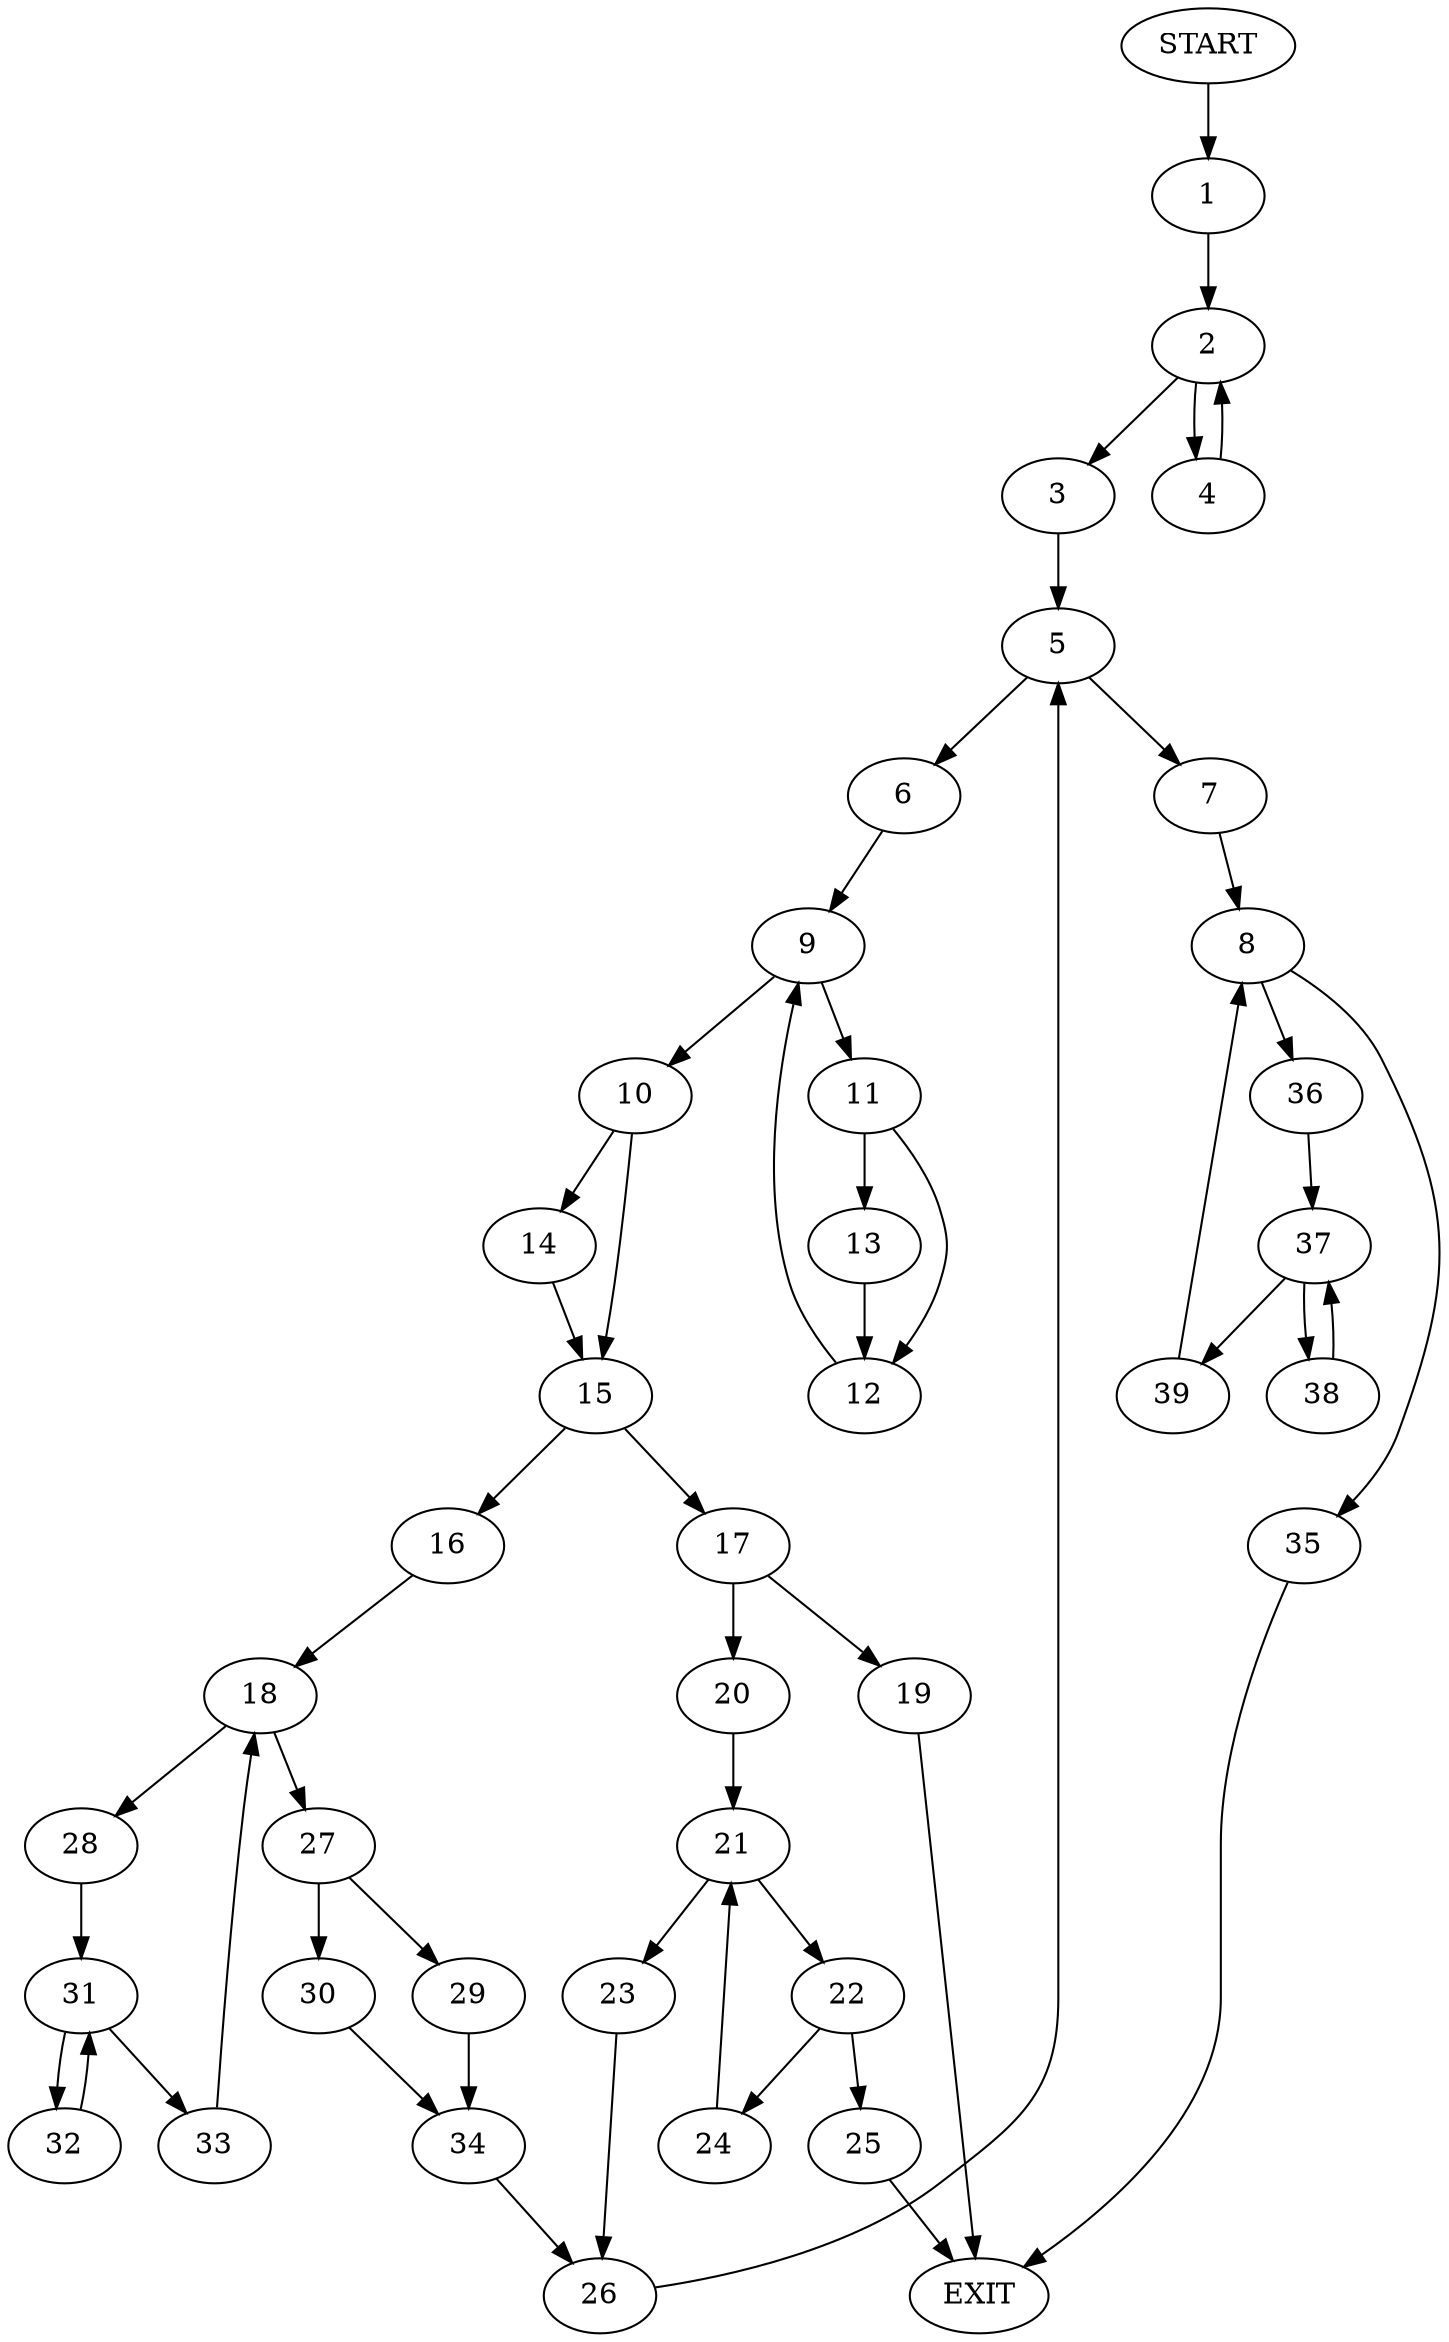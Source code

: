 digraph {
0 [label="START"]
40 [label="EXIT"]
0 -> 1
1 -> 2
2 -> 3
2 -> 4
3 -> 5
4 -> 2
5 -> 6
5 -> 7
7 -> 8
6 -> 9
9 -> 10
9 -> 11
11 -> 12
11 -> 13
10 -> 14
10 -> 15
13 -> 12
12 -> 9
14 -> 15
15 -> 16
15 -> 17
16 -> 18
17 -> 19
17 -> 20
19 -> 40
20 -> 21
21 -> 22
21 -> 23
22 -> 24
22 -> 25
23 -> 26
25 -> 40
24 -> 21
26 -> 5
18 -> 27
18 -> 28
27 -> 29
27 -> 30
28 -> 31
31 -> 32
31 -> 33
33 -> 18
32 -> 31
29 -> 34
30 -> 34
34 -> 26
8 -> 35
8 -> 36
35 -> 40
36 -> 37
37 -> 38
37 -> 39
39 -> 8
38 -> 37
}
